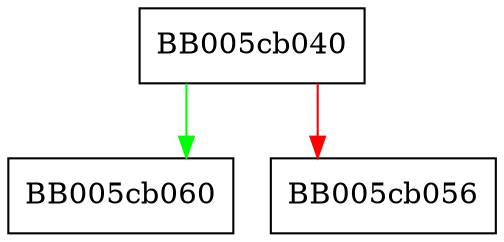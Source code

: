 digraph evp_keymgmt_validate {
  node [shape="box"];
  graph [splines=ortho];
  BB005cb040 -> BB005cb060 [color="green"];
  BB005cb040 -> BB005cb056 [color="red"];
}